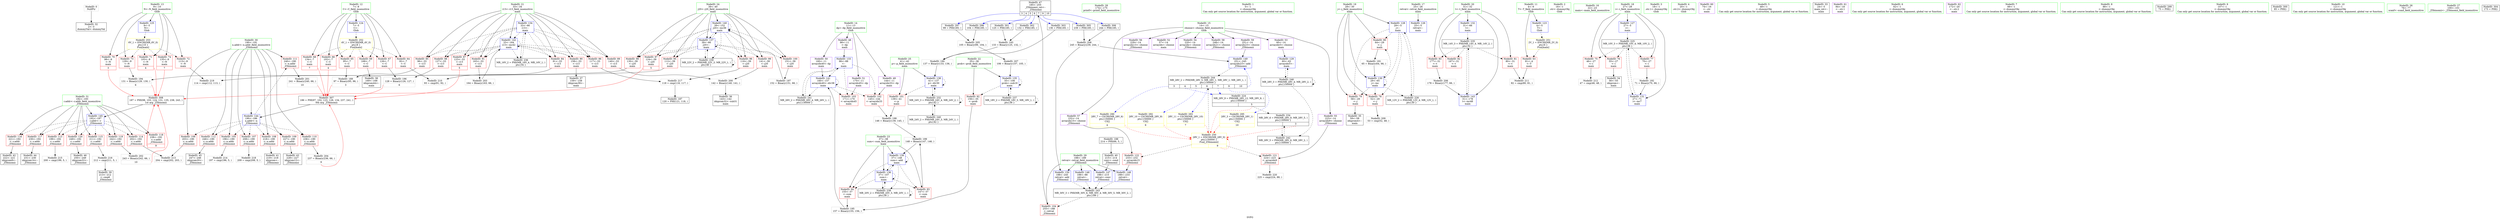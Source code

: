 digraph "SVFG" {
	label="SVFG";

	Node0x559403d27990 [shape=record,color=grey,label="{NodeID: 0\nNullPtr}"];
	Node0x559403d27990 -> Node0x559403d44e70[style=solid];
	Node0x559403d45c70 [shape=record,color=red,label="{NodeID: 97\n124\<--39\n\<--j20\nmain\n|{<s0>5}}"];
	Node0x559403d45c70:s0 -> Node0x559403d77ab0[style=solid,color=red];
	Node0x559403d44040 [shape=record,color=green,label="{NodeID: 14\n11\<--13\ndp\<--dp_field_insensitive\nGlob }"];
	Node0x559403d44040 -> Node0x559403d46bc0[style=solid];
	Node0x559403d44040 -> Node0x559403d46c90[style=solid];
	Node0x559403d44040 -> Node0x559403d46d60[style=solid];
	Node0x559403d44040 -> Node0x559403d46e30[style=solid];
	Node0x559403d49680 [shape=record,color=grey,label="{NodeID: 194\n131 = Binary(129, 130, )\n|{<s0>6}}"];
	Node0x559403d49680:s0 -> Node0x559403d77ab0[style=solid,color=red];
	Node0x559403d467d0 [shape=record,color=red,label="{NodeID: 111\n240\<--190\n\<--n.addr\n_Z5binomii\n}"];
	Node0x559403d467d0 -> Node0x559403d4a100[style=solid];
	Node0x559403d44b00 [shape=record,color=green,label="{NodeID: 28\n174\<--175\nprintf\<--printf_field_insensitive\n}"];
	Node0x559403d52af0 [shape=record,color=grey,label="{NodeID: 208\n245 = Binary(239, 244, )\n}"];
	Node0x559403d52af0 -> Node0x559403d4ce80[style=solid];
	Node0x559403d52af0 -> Node0x559403d4cf50[style=solid];
	Node0x559403d4bad0 [shape=record,color=blue,label="{NodeID: 125\n9\<--5\nN\<--\nGlob }"];
	Node0x559403d4bad0 -> Node0x559403d657d0[style=dashed];
	Node0x559403d456c0 [shape=record,color=black,label="{NodeID: 42\n222\<--221\nidxprom8\<--\n_Z5binomii\n}"];
	Node0x559403d771e0 [shape=record,color=black,label="{NodeID: 305\n239 = PHI(185, )\n}"];
	Node0x559403d771e0 -> Node0x559403d52af0[style=solid];
	Node0x559403d4c660 [shape=record,color=blue,label="{NodeID: 139\n37\<--148\nsum\<--add\nmain\n}"];
	Node0x559403d4c660 -> Node0x559403d49050[style=dashed];
	Node0x559403d4c660 -> Node0x559403d49120[style=dashed];
	Node0x559403d4c660 -> Node0x559403d4c3f0[style=dashed];
	Node0x559403d4c660 -> Node0x559403d4c660[style=dashed];
	Node0x559403d4c660 -> Node0x559403d61720[style=dashed];
	Node0x559403d47240 [shape=record,color=purple,label="{NodeID: 56\n229\<--14\narrayidx13\<--choose\n_Z5binomii\n}"];
	Node0x559403d60d20 [shape=record,color=black,label="{NodeID: 236\nMR_16V_2 = PHI(MR_16V_4, MR_16V_1, )\npts\{34 \}\n}"];
	Node0x559403d60d20 -> Node0x559403d4c250[style=dashed];
	Node0x559403d47da0 [shape=record,color=red,label="{NodeID: 70\n98\<--9\n\<--N\nmain\n|{<s0>3}}"];
	Node0x559403d47da0:s0 -> Node0x559403d77ab0[style=solid,color=red];
	Node0x559403d65500 [shape=record,color=yellow,style=double,label="{NodeID: 250\n28V_1 = ENCHI(MR_28V_0)\npts\{150000 \}\nFun[_Z5binomii]|{|<s3>9}}"];
	Node0x559403d65500 -> Node0x559403d4b730[style=dashed];
	Node0x559403d65500 -> Node0x559403d4b800[style=dashed];
	Node0x559403d65500 -> Node0x559403d63d30[style=dashed];
	Node0x559403d65500:s3 -> Node0x559403d65500[style=dashed,color=red];
	Node0x559403d48900 [shape=record,color=red,label="{NodeID: 84\n91\<--33\n\<--i13\nmain\n}"];
	Node0x559403d48900 -> Node0x559403d52df0[style=solid];
	Node0x559403d32f30 [shape=record,color=green,label="{NodeID: 1\n5\<--1\n\<--dummyObj\nCan only get source location for instruction, argument, global var or function.}"];
	Node0x559403d45d40 [shape=record,color=red,label="{NodeID: 98\n130\<--39\n\<--j20\nmain\n}"];
	Node0x559403d45d40 -> Node0x559403d49680[style=solid];
	Node0x559403d440d0 [shape=record,color=green,label="{NodeID: 15\n14\<--15\nchoose\<--choose_field_insensitive\nGlob }"];
	Node0x559403d440d0 -> Node0x559403d46f00[style=solid];
	Node0x559403d440d0 -> Node0x559403d46fd0[style=solid];
	Node0x559403d440d0 -> Node0x559403d470a0[style=solid];
	Node0x559403d440d0 -> Node0x559403d47170[style=solid];
	Node0x559403d440d0 -> Node0x559403d47240[style=solid];
	Node0x559403d440d0 -> Node0x559403d47310[style=solid];
	Node0x559403d440d0 -> Node0x559403d473e0[style=solid];
	Node0x559403d440d0 -> Node0x559403d474b0[style=solid];
	Node0x559403d49800 [shape=record,color=grey,label="{NodeID: 195\n157 = Binary(155, 156, )\n}"];
	Node0x559403d49800 -> Node0x559403d4c800[style=solid];
	Node0x559403d468a0 [shape=record,color=red,label="{NodeID: 112\n246\<--190\n\<--n.addr\n_Z5binomii\n}"];
	Node0x559403d468a0 -> Node0x559403d45930[style=solid];
	Node0x559403d44c00 [shape=record,color=green,label="{NodeID: 29\n188\<--189\nretval\<--retval_field_insensitive\n_Z5binomii\n}"];
	Node0x559403d44c00 -> Node0x559403d46220[style=solid];
	Node0x559403d44c00 -> Node0x559403d4cc10[style=solid];
	Node0x559403d44c00 -> Node0x559403d4cce0[style=solid];
	Node0x559403d44c00 -> Node0x559403d4cdb0[style=solid];
	Node0x559403d44c00 -> Node0x559403d4cf50[style=solid];
	Node0x559403d68910 [shape=record,color=yellow,style=double,label="{NodeID: 292\n28V_10 = CSCHI(MR_28V_9)\npts\{150000 \}\nCS[]|{<s0>6}}"];
	Node0x559403d68910:s0 -> Node0x559403d65500[style=dashed,color=red];
	Node0x559403d52c70 [shape=record,color=grey,label="{NodeID: 209\n53 = cmp(52, 48, )\n}"];
	Node0x559403d4bbd0 [shape=record,color=blue,label="{NodeID: 126\n25\<--5\nretval\<--\nmain\n}"];
	Node0x559403d45790 [shape=record,color=black,label="{NodeID: 43\n228\<--227\nidxprom12\<--\n_Z5binomii\n}"];
	Node0x559403d77350 [shape=record,color=black,label="{NodeID: 306\n244 = PHI(185, )\n}"];
	Node0x559403d77350 -> Node0x559403d52af0[style=solid];
	Node0x559403d4c730 [shape=record,color=blue,label="{NodeID: 140\n39\<--152\nj20\<--inc36\nmain\n}"];
	Node0x559403d4c730 -> Node0x559403d491f0[style=dashed];
	Node0x559403d4c730 -> Node0x559403d45ba0[style=dashed];
	Node0x559403d4c730 -> Node0x559403d45c70[style=dashed];
	Node0x559403d4c730 -> Node0x559403d45d40[style=dashed];
	Node0x559403d4c730 -> Node0x559403d45e10[style=dashed];
	Node0x559403d4c730 -> Node0x559403d45ee0[style=dashed];
	Node0x559403d4c730 -> Node0x559403d4c4c0[style=dashed];
	Node0x559403d4c730 -> Node0x559403d4c730[style=dashed];
	Node0x559403d4c730 -> Node0x559403d61c20[style=dashed];
	Node0x559403d47310 [shape=record,color=purple,label="{NodeID: 57\n232\<--14\narrayidx15\<--choose\n_Z5binomii\n}"];
	Node0x559403d47310 -> Node0x559403d4b800[style=solid];
	Node0x559403d61220 [shape=record,color=black,label="{NodeID: 237\nMR_18V_2 = PHI(MR_18V_3, MR_18V_1, )\npts\{36 \}\n}"];
	Node0x559403d61220 -> Node0x559403d4c320[style=dashed];
	Node0x559403d61220 -> Node0x559403d61220[style=dashed];
	Node0x559403d47e70 [shape=record,color=red,label="{NodeID: 71\n103\<--9\n\<--N\nmain\n|{<s0>4}}"];
	Node0x559403d47e70:s0 -> Node0x559403d77ab0[style=solid,color=red];
	Node0x559403d655e0 [shape=record,color=yellow,style=double,label="{NodeID: 251\n2V_1 = ENCHI(MR_2V_0)\npts\{6 \}\nFun[main]}"];
	Node0x559403d655e0 -> Node0x559403d477f0[style=dashed];
	Node0x559403d489d0 [shape=record,color=red,label="{NodeID: 85\n96\<--33\n\<--i13\nmain\n}"];
	Node0x559403d489d0 -> Node0x559403d4fe60[style=solid];
	Node0x559403d23dc0 [shape=record,color=green,label="{NodeID: 2\n16\<--1\n.str\<--dummyObj\nGlob }"];
	Node0x559403d45e10 [shape=record,color=red,label="{NodeID: 99\n141\<--39\n\<--j20\nmain\n}"];
	Node0x559403d45e10 -> Node0x559403d49f80[style=solid];
	Node0x559403d44160 [shape=record,color=green,label="{NodeID: 16\n22\<--23\nmain\<--main_field_insensitive\n}"];
	Node0x559403d49980 [shape=record,color=grey,label="{NodeID: 196\n128 = Binary(126, 127, )\n|{<s0>6}}"];
	Node0x559403d49980:s0 -> Node0x559403d77490[style=solid,color=red];
	Node0x559403d46970 [shape=record,color=red,label="{NodeID: 113\n199\<--192\n\<--r.addr\n_Z5binomii\n}"];
	Node0x559403d46970 -> Node0x559403d53570[style=solid];
	Node0x559403d44cd0 [shape=record,color=green,label="{NodeID: 30\n190\<--191\nn.addr\<--n.addr_field_insensitive\n_Z5binomii\n}"];
	Node0x559403d44cd0 -> Node0x559403d462f0[style=solid];
	Node0x559403d44cd0 -> Node0x559403d463c0[style=solid];
	Node0x559403d44cd0 -> Node0x559403d46490[style=solid];
	Node0x559403d44cd0 -> Node0x559403d46560[style=solid];
	Node0x559403d44cd0 -> Node0x559403d46630[style=solid];
	Node0x559403d44cd0 -> Node0x559403d46700[style=solid];
	Node0x559403d44cd0 -> Node0x559403d467d0[style=solid];
	Node0x559403d44cd0 -> Node0x559403d468a0[style=solid];
	Node0x559403d44cd0 -> Node0x559403d4ca70[style=solid];
	Node0x559403d68a70 [shape=record,color=yellow,style=double,label="{NodeID: 293\n28V_11 = CSCHI(MR_28V_10)\npts\{150000 \}\nCS[]|{<s0>7}}"];
	Node0x559403d68a70:s0 -> Node0x559403d65500[style=dashed,color=red];
	Node0x559403d52df0 [shape=record,color=grey,label="{NodeID: 210\n93 = cmp(91, 92, )\n}"];
	Node0x559403d4bca0 [shape=record,color=blue,label="{NodeID: 127\n27\<--5\ni\<--\nmain\n}"];
	Node0x559403d4bca0 -> Node0x559403d5d620[style=dashed];
	Node0x559403d45860 [shape=record,color=black,label="{NodeID: 44\n231\<--230\nidxprom14\<--\n_Z5binomii\n}"];
	Node0x559403d77490 [shape=record,color=black,label="{NodeID: 307\n186 = PHI(97, 102, 123, 128, 134, 237, 241, )\n0th arg _Z5binomii }"];
	Node0x559403d77490 -> Node0x559403d4ca70[style=solid];
	Node0x559403d5d120 [shape=record,color=black,label="{NodeID: 224\nMR_28V_9 = PHI(MR_28V_12, MR_28V_8, )\npts\{150000 \}\n|{|<s1>5}}"];
	Node0x559403d5d120 -> Node0x559403d60320[style=dashed];
	Node0x559403d5d120:s1 -> Node0x559403d65500[style=dashed,color=red];
	Node0x559403d4c800 [shape=record,color=blue,label="{NodeID: 141\n160\<--157\narrayidx40\<--div38\nmain\n}"];
	Node0x559403d4c800 -> Node0x559403d46080[style=dashed];
	Node0x559403d4c800 -> Node0x559403d46150[style=dashed];
	Node0x559403d4c800 -> Node0x559403d4c800[style=dashed];
	Node0x559403d4c800 -> Node0x559403d62620[style=dashed];
	Node0x559403d473e0 [shape=record,color=purple,label="{NodeID: 58\n248\<--14\narrayidx21\<--choose\n_Z5binomii\n}"];
	Node0x559403d61720 [shape=record,color=black,label="{NodeID: 238\nMR_20V_2 = PHI(MR_20V_3, MR_20V_1, )\npts\{38 \}\n}"];
	Node0x559403d61720 -> Node0x559403d4c3f0[style=dashed];
	Node0x559403d61720 -> Node0x559403d61720[style=dashed];
	Node0x559403d47f40 [shape=record,color=red,label="{NodeID: 72\n113\<--9\n\<--N\nmain\n}"];
	Node0x559403d47f40 -> Node0x559403d53b70[style=solid];
	Node0x559403d656f0 [shape=record,color=yellow,style=double,label="{NodeID: 252\n4V_1 = ENCHI(MR_4V_0)\npts\{8 \}\nFun[main]}"];
	Node0x559403d656f0 -> Node0x559403d478c0[style=dashed];
	Node0x559403d656f0 -> Node0x559403d47990[style=dashed];
	Node0x559403d656f0 -> Node0x559403d47a60[style=dashed];
	Node0x559403d656f0 -> Node0x559403d47b30[style=dashed];
	Node0x559403d656f0 -> Node0x559403d47c00[style=dashed];
	Node0x559403d656f0 -> Node0x559403d47cd0[style=dashed];
	Node0x559403d48aa0 [shape=record,color=red,label="{NodeID: 86\n117\<--33\n\<--i13\nmain\n}"];
	Node0x559403d48aa0 -> Node0x559403d53870[style=solid];
	Node0x559403d430c0 [shape=record,color=green,label="{NodeID: 3\n18\<--1\n.str.1\<--dummyObj\nGlob }"];
	Node0x559403d45ee0 [shape=record,color=red,label="{NodeID: 100\n151\<--39\n\<--j20\nmain\n}"];
	Node0x559403d45ee0 -> Node0x559403d49b00[style=solid];
	Node0x559403d441f0 [shape=record,color=green,label="{NodeID: 17\n25\<--26\nretval\<--retval_field_insensitive\nmain\n}"];
	Node0x559403d441f0 -> Node0x559403d4bbd0[style=solid];
	Node0x559403d49b00 [shape=record,color=grey,label="{NodeID: 197\n152 = Binary(151, 66, )\n}"];
	Node0x559403d49b00 -> Node0x559403d4c730[style=solid];
	Node0x559403d46a40 [shape=record,color=red,label="{NodeID: 114\n202\<--192\n\<--r.addr\n_Z5binomii\n}"];
	Node0x559403d46a40 -> Node0x559403d53270[style=solid];
	Node0x559403d44da0 [shape=record,color=green,label="{NodeID: 31\n192\<--193\nr.addr\<--r.addr_field_insensitive\n_Z5binomii\n}"];
	Node0x559403d44da0 -> Node0x559403d46970[style=solid];
	Node0x559403d44da0 -> Node0x559403d46a40[style=solid];
	Node0x559403d44da0 -> Node0x559403d46b10[style=solid];
	Node0x559403d44da0 -> Node0x559403d4b320[style=solid];
	Node0x559403d44da0 -> Node0x559403d4b3f0[style=solid];
	Node0x559403d44da0 -> Node0x559403d4b4c0[style=solid];
	Node0x559403d44da0 -> Node0x559403d4b590[style=solid];
	Node0x559403d44da0 -> Node0x559403d4b660[style=solid];
	Node0x559403d44da0 -> Node0x559403d4cb40[style=solid];
	Node0x559403d52f70 [shape=record,color=grey,label="{NodeID: 211\n82 = cmp(80, 81, )\n}"];
	Node0x559403d4bd70 [shape=record,color=blue,label="{NodeID: 128\n29\<--5\nj\<--\nmain\n}"];
	Node0x559403d4bd70 -> Node0x559403d48420[style=dashed];
	Node0x559403d4bd70 -> Node0x559403d484f0[style=dashed];
	Node0x559403d4bd70 -> Node0x559403d485c0[style=dashed];
	Node0x559403d4bd70 -> Node0x559403d4bf10[style=dashed];
	Node0x559403d4bd70 -> Node0x559403d5db20[style=dashed];
	Node0x559403d45930 [shape=record,color=black,label="{NodeID: 45\n247\<--246\nidxprom20\<--\n_Z5binomii\n}"];
	Node0x559403d77ab0 [shape=record,color=black,label="{NodeID: 308\n187 = PHI(98, 103, 124, 131, 135, 238, 243, )\n1st arg _Z5binomii }"];
	Node0x559403d77ab0 -> Node0x559403d4cb40[style=solid];
	Node0x559403d5d620 [shape=record,color=black,label="{NodeID: 225\nMR_10V_3 = PHI(MR_10V_4, MR_10V_2, )\npts\{28 \}\n}"];
	Node0x559403d5d620 -> Node0x559403d481b0[style=dashed];
	Node0x559403d5d620 -> Node0x559403d48280[style=dashed];
	Node0x559403d5d620 -> Node0x559403d48350[style=dashed];
	Node0x559403d5d620 -> Node0x559403d4bfe0[style=dashed];
	Node0x559403d4c8d0 [shape=record,color=blue,label="{NodeID: 142\n33\<--164\ni13\<--inc42\nmain\n}"];
	Node0x559403d4c8d0 -> Node0x559403d48900[style=dashed];
	Node0x559403d4c8d0 -> Node0x559403d489d0[style=dashed];
	Node0x559403d4c8d0 -> Node0x559403d48aa0[style=dashed];
	Node0x559403d4c8d0 -> Node0x559403d48b70[style=dashed];
	Node0x559403d4c8d0 -> Node0x559403d48c40[style=dashed];
	Node0x559403d4c8d0 -> Node0x559403d48d10[style=dashed];
	Node0x559403d4c8d0 -> Node0x559403d48de0[style=dashed];
	Node0x559403d4c8d0 -> Node0x559403d48eb0[style=dashed];
	Node0x559403d4c8d0 -> Node0x559403d4c8d0[style=dashed];
	Node0x559403d4c8d0 -> Node0x559403d60d20[style=dashed];
	Node0x559403d474b0 [shape=record,color=purple,label="{NodeID: 59\n251\<--14\narrayidx23\<--choose\n_Z5binomii\n}"];
	Node0x559403d474b0 -> Node0x559403d4ce80[style=solid];
	Node0x559403d61c20 [shape=record,color=black,label="{NodeID: 239\nMR_22V_2 = PHI(MR_22V_3, MR_22V_1, )\npts\{40 \}\n}"];
	Node0x559403d61c20 -> Node0x559403d4c4c0[style=dashed];
	Node0x559403d61c20 -> Node0x559403d61c20[style=dashed];
	Node0x559403d48010 [shape=record,color=red,label="{NodeID: 73\n129\<--9\n\<--N\nmain\n}"];
	Node0x559403d48010 -> Node0x559403d49680[style=solid];
	Node0x559403d657d0 [shape=record,color=yellow,style=double,label="{NodeID: 253\n6V_1 = ENCHI(MR_6V_0)\npts\{10 \}\nFun[main]}"];
	Node0x559403d657d0 -> Node0x559403d47da0[style=dashed];
	Node0x559403d657d0 -> Node0x559403d47e70[style=dashed];
	Node0x559403d657d0 -> Node0x559403d47f40[style=dashed];
	Node0x559403d657d0 -> Node0x559403d48010[style=dashed];
	Node0x559403d657d0 -> Node0x559403d480e0[style=dashed];
	Node0x559403d48b70 [shape=record,color=red,label="{NodeID: 87\n123\<--33\n\<--i13\nmain\n|{<s0>5}}"];
	Node0x559403d48b70:s0 -> Node0x559403d77490[style=solid,color=red];
	Node0x559403d26ad0 [shape=record,color=green,label="{NodeID: 4\n20\<--1\n.str.2\<--dummyObj\nGlob }"];
	Node0x559403d45fb0 [shape=record,color=red,label="{NodeID: 101\n139\<--41\n\<--p\nmain\n}"];
	Node0x559403d45fb0 -> Node0x559403d49c80[style=solid];
	Node0x559403d44280 [shape=record,color=green,label="{NodeID: 18\n27\<--28\ni\<--i_field_insensitive\nmain\n}"];
	Node0x559403d44280 -> Node0x559403d481b0[style=solid];
	Node0x559403d44280 -> Node0x559403d48280[style=solid];
	Node0x559403d44280 -> Node0x559403d48350[style=solid];
	Node0x559403d44280 -> Node0x559403d4bca0[style=solid];
	Node0x559403d44280 -> Node0x559403d4bfe0[style=solid];
	Node0x559403d49c80 [shape=record,color=grey,label="{NodeID: 198\n146 = Binary(139, 145, )\n}"];
	Node0x559403d49c80 -> Node0x559403d49e00[style=solid];
	Node0x559403d46b10 [shape=record,color=red,label="{NodeID: 115\n211\<--192\n\<--r.addr\n_Z5binomii\n}"];
	Node0x559403d46b10 -> Node0x559403d536f0[style=solid];
	Node0x559403d44e70 [shape=record,color=black,label="{NodeID: 32\n2\<--3\ndummyVal\<--dummyVal\n}"];
	Node0x559403d68d30 [shape=record,color=yellow,style=double,label="{NodeID: 295\n28V_3 = CSCHI(MR_28V_1)\npts\{150000 \}\nCS[]|{<s0>10}}"];
	Node0x559403d68d30:s0 -> Node0x559403d65500[style=dashed,color=red];
	Node0x559403d530f0 [shape=record,color=grey,label="{NodeID: 212\n47 = cmp(46, 48, )\n}"];
	Node0x559403d4be40 [shape=record,color=blue,label="{NodeID: 129\n60\<--62\narrayidx5\<--\nmain\n}"];
	Node0x559403d4be40 -> Node0x559403d64320[style=dashed];
	Node0x559403d45a00 [shape=record,color=black,label="{NodeID: 46\n250\<--249\nidxprom22\<--\n_Z5binomii\n}"];
	Node0x559403d5db20 [shape=record,color=black,label="{NodeID: 226\nMR_12V_2 = PHI(MR_12V_4, MR_12V_1, )\npts\{30 \}\n}"];
	Node0x559403d5db20 -> Node0x559403d4bd70[style=dashed];
	Node0x559403d4c9a0 [shape=record,color=blue,label="{NodeID: 143\n31\<--178\nt\<--inc48\nmain\n}"];
	Node0x559403d4c9a0 -> Node0x559403d60820[style=dashed];
	Node0x559403d47580 [shape=record,color=purple,label="{NodeID: 60\n74\<--16\n\<--.str\nmain\n}"];
	Node0x559403d62120 [shape=record,color=black,label="{NodeID: 240\nMR_24V_2 = PHI(MR_24V_3, MR_24V_1, )\npts\{42 \}\n}"];
	Node0x559403d62120 -> Node0x559403d5f920[style=dashed];
	Node0x559403d480e0 [shape=record,color=red,label="{NodeID: 74\n135\<--9\n\<--N\nmain\n|{<s0>7}}"];
	Node0x559403d480e0:s0 -> Node0x559403d77ab0[style=solid,color=red];
	Node0x559403d48c40 [shape=record,color=red,label="{NodeID: 88\n127\<--33\n\<--i13\nmain\n}"];
	Node0x559403d48c40 -> Node0x559403d49980[style=solid];
	Node0x559403d43380 [shape=record,color=green,label="{NodeID: 5\n48\<--1\n\<--dummyObj\nCan only get source location for instruction, argument, global var or function.}"];
	Node0x559403d46080 [shape=record,color=red,label="{NodeID: 102\n145\<--144\n\<--arrayidx33\nmain\n}"];
	Node0x559403d46080 -> Node0x559403d49c80[style=solid];
	Node0x559403d44350 [shape=record,color=green,label="{NodeID: 19\n29\<--30\nj\<--j_field_insensitive\nmain\n}"];
	Node0x559403d44350 -> Node0x559403d48420[style=solid];
	Node0x559403d44350 -> Node0x559403d484f0[style=solid];
	Node0x559403d44350 -> Node0x559403d485c0[style=solid];
	Node0x559403d44350 -> Node0x559403d4bd70[style=solid];
	Node0x559403d44350 -> Node0x559403d4bf10[style=solid];
	Node0x559403d49e00 [shape=record,color=grey,label="{NodeID: 199\n148 = Binary(147, 146, )\n}"];
	Node0x559403d49e00 -> Node0x559403d4c660[style=solid];
	Node0x559403d4b320 [shape=record,color=red,label="{NodeID: 116\n221\<--192\n\<--r.addr\n_Z5binomii\n}"];
	Node0x559403d4b320 -> Node0x559403d456c0[style=solid];
	Node0x559403d44f70 [shape=record,color=black,label="{NodeID: 33\n24\<--5\nmain_ret\<--\nmain\n}"];
	Node0x559403d53270 [shape=record,color=grey,label="{NodeID: 213\n204 = cmp(202, 203, )\n}"];
	Node0x559403d4bf10 [shape=record,color=blue,label="{NodeID: 130\n29\<--65\nj\<--inc\nmain\n}"];
	Node0x559403d4bf10 -> Node0x559403d48420[style=dashed];
	Node0x559403d4bf10 -> Node0x559403d484f0[style=dashed];
	Node0x559403d4bf10 -> Node0x559403d485c0[style=dashed];
	Node0x559403d4bf10 -> Node0x559403d4bf10[style=dashed];
	Node0x559403d4bf10 -> Node0x559403d5db20[style=dashed];
	Node0x559403d45ad0 [shape=record,color=black,label="{NodeID: 47\n185\<--255\n_Z5binomii_ret\<--\n_Z5binomii\n|{<s0>3|<s1>4|<s2>5|<s3>6|<s4>7|<s5>9|<s6>10}}"];
	Node0x559403d45ad0:s0 -> Node0x559403d76860[style=solid,color=blue];
	Node0x559403d45ad0:s1 -> Node0x559403d76a50[style=solid,color=blue];
	Node0x559403d45ad0:s2 -> Node0x559403d76cf0[style=solid,color=blue];
	Node0x559403d45ad0:s3 -> Node0x559403d76e90[style=solid,color=blue];
	Node0x559403d45ad0:s4 -> Node0x559403d76fd0[style=solid,color=blue];
	Node0x559403d45ad0:s5 -> Node0x559403d771e0[style=solid,color=blue];
	Node0x559403d45ad0:s6 -> Node0x559403d77350[style=solid,color=blue];
	Node0x559403d4ca70 [shape=record,color=blue,label="{NodeID: 144\n190\<--186\nn.addr\<--n\n_Z5binomii\n}"];
	Node0x559403d4ca70 -> Node0x559403d462f0[style=dashed];
	Node0x559403d4ca70 -> Node0x559403d463c0[style=dashed];
	Node0x559403d4ca70 -> Node0x559403d46490[style=dashed];
	Node0x559403d4ca70 -> Node0x559403d46560[style=dashed];
	Node0x559403d4ca70 -> Node0x559403d46630[style=dashed];
	Node0x559403d4ca70 -> Node0x559403d46700[style=dashed];
	Node0x559403d4ca70 -> Node0x559403d467d0[style=dashed];
	Node0x559403d4ca70 -> Node0x559403d468a0[style=dashed];
	Node0x559403d47650 [shape=record,color=purple,label="{NodeID: 61\n84\<--18\n\<--.str.1\nmain\n}"];
	Node0x559403d62620 [shape=record,color=black,label="{NodeID: 241\nMR_26V_2 = PHI(MR_26V_4, MR_26V_1, )\npts\{130000 \}\n}"];
	Node0x559403d62620 -> Node0x559403d4c180[style=dashed];
	Node0x559403d481b0 [shape=record,color=red,label="{NodeID: 75\n46\<--27\n\<--i\nmain\n}"];
	Node0x559403d481b0 -> Node0x559403d530f0[style=solid];
	Node0x559403d48d10 [shape=record,color=red,label="{NodeID: 89\n140\<--33\n\<--i13\nmain\n}"];
	Node0x559403d48d10 -> Node0x559403d49f80[style=solid];
	Node0x559403d43410 [shape=record,color=green,label="{NodeID: 6\n62\<--1\n\<--dummyObj\nCan only get source location for instruction, argument, global var or function.}"];
	Node0x559403d46150 [shape=record,color=red,label="{NodeID: 103\n171\<--170\n\<--arrayidx45\nmain\n}"];
	Node0x559403d44420 [shape=record,color=green,label="{NodeID: 20\n31\<--32\nt\<--t_field_insensitive\nmain\n}"];
	Node0x559403d44420 -> Node0x559403d48690[style=solid];
	Node0x559403d44420 -> Node0x559403d48760[style=solid];
	Node0x559403d44420 -> Node0x559403d48830[style=solid];
	Node0x559403d44420 -> Node0x559403d4c0b0[style=solid];
	Node0x559403d44420 -> Node0x559403d4c9a0[style=solid];
	Node0x559403d49f80 [shape=record,color=grey,label="{NodeID: 200\n142 = Binary(140, 141, )\n}"];
	Node0x559403d49f80 -> Node0x559403d451e0[style=solid];
	Node0x559403d4b3f0 [shape=record,color=red,label="{NodeID: 117\n230\<--192\n\<--r.addr\n_Z5binomii\n}"];
	Node0x559403d4b3f0 -> Node0x559403d45860[style=solid];
	Node0x559403d45040 [shape=record,color=black,label="{NodeID: 34\n56\<--55\nidxprom\<--\nmain\n}"];
	Node0x559403d76860 [shape=record,color=black,label="{NodeID: 297\n99 = PHI(185, )\n}"];
	Node0x559403d76860 -> Node0x559403d52670[style=solid];
	Node0x559403d533f0 [shape=record,color=grey,label="{NodeID: 214\n197 = cmp(196, 5, )\n}"];
	Node0x559403d4bfe0 [shape=record,color=blue,label="{NodeID: 131\n27\<--71\ni\<--inc7\nmain\n}"];
	Node0x559403d4bfe0 -> Node0x559403d5d620[style=dashed];
	Node0x559403d46bc0 [shape=record,color=purple,label="{NodeID: 48\n86\<--11\n\<--dp\nmain\n}"];
	Node0x559403d46bc0 -> Node0x559403d4c180[style=solid];
	Node0x559403d4cb40 [shape=record,color=blue,label="{NodeID: 145\n192\<--187\nr.addr\<--r\n_Z5binomii\n}"];
	Node0x559403d4cb40 -> Node0x559403d46970[style=dashed];
	Node0x559403d4cb40 -> Node0x559403d46a40[style=dashed];
	Node0x559403d4cb40 -> Node0x559403d46b10[style=dashed];
	Node0x559403d4cb40 -> Node0x559403d4b320[style=dashed];
	Node0x559403d4cb40 -> Node0x559403d4b3f0[style=dashed];
	Node0x559403d4cb40 -> Node0x559403d4b4c0[style=dashed];
	Node0x559403d4cb40 -> Node0x559403d4b590[style=dashed];
	Node0x559403d4cb40 -> Node0x559403d4b660[style=dashed];
	Node0x559403d47720 [shape=record,color=purple,label="{NodeID: 62\n172\<--20\n\<--.str.2\nmain\n}"];
	Node0x559403d62b20 [shape=record,color=black,label="{NodeID: 242\nMR_28V_5 = PHI(MR_28V_6, MR_28V_2, )\npts\{150000 \}\n}"];
	Node0x559403d62b20 -> Node0x559403d60320[style=dashed];
	Node0x559403d48280 [shape=record,color=red,label="{NodeID: 76\n55\<--27\n\<--i\nmain\n}"];
	Node0x559403d48280 -> Node0x559403d45040[style=solid];
	Node0x559403d48de0 [shape=record,color=red,label="{NodeID: 90\n158\<--33\n\<--i13\nmain\n}"];
	Node0x559403d48de0 -> Node0x559403d452b0[style=solid];
	Node0x559403d434a0 [shape=record,color=green,label="{NodeID: 7\n66\<--1\n\<--dummyObj\nCan only get source location for instruction, argument, global var or function.}"];
	Node0x559403af6e80 [shape=record,color=black,label="{NodeID: 187\n120 = PHI(121, 118, )\n}"];
	Node0x559403d46220 [shape=record,color=red,label="{NodeID: 104\n255\<--188\n\<--retval\n_Z5binomii\n}"];
	Node0x559403d46220 -> Node0x559403d45ad0[style=solid];
	Node0x559403d444f0 [shape=record,color=green,label="{NodeID: 21\n33\<--34\ni13\<--i13_field_insensitive\nmain\n}"];
	Node0x559403d444f0 -> Node0x559403d48900[style=solid];
	Node0x559403d444f0 -> Node0x559403d489d0[style=solid];
	Node0x559403d444f0 -> Node0x559403d48aa0[style=solid];
	Node0x559403d444f0 -> Node0x559403d48b70[style=solid];
	Node0x559403d444f0 -> Node0x559403d48c40[style=solid];
	Node0x559403d444f0 -> Node0x559403d48d10[style=solid];
	Node0x559403d444f0 -> Node0x559403d48de0[style=solid];
	Node0x559403d444f0 -> Node0x559403d48eb0[style=solid];
	Node0x559403d444f0 -> Node0x559403d4c250[style=solid];
	Node0x559403d444f0 -> Node0x559403d4c8d0[style=solid];
	Node0x559403d4a100 [shape=record,color=grey,label="{NodeID: 201\n241 = Binary(240, 66, )\n|{<s0>10}}"];
	Node0x559403d4a100:s0 -> Node0x559403d77490[style=solid,color=red];
	Node0x559403d4b4c0 [shape=record,color=red,label="{NodeID: 118\n238\<--192\n\<--r.addr\n_Z5binomii\n|{<s0>9}}"];
	Node0x559403d4b4c0:s0 -> Node0x559403d77ab0[style=solid,color=red];
	Node0x559403d45110 [shape=record,color=black,label="{NodeID: 35\n59\<--58\nidxprom4\<--\nmain\n}"];
	Node0x559403d76a50 [shape=record,color=black,label="{NodeID: 298\n104 = PHI(185, )\n}"];
	Node0x559403d76a50 -> Node0x559403d52670[style=solid];
	Node0x559403d53570 [shape=record,color=grey,label="{NodeID: 215\n200 = cmp(199, 5, )\n}"];
	Node0x559403d4c0b0 [shape=record,color=blue,label="{NodeID: 132\n31\<--66\nt\<--\nmain\n}"];
	Node0x559403d4c0b0 -> Node0x559403d60820[style=dashed];
	Node0x559403d46c90 [shape=record,color=purple,label="{NodeID: 49\n144\<--11\narrayidx33\<--dp\nmain\n}"];
	Node0x559403d46c90 -> Node0x559403d46080[style=solid];
	Node0x559403d4cc10 [shape=record,color=blue,label="{NodeID: 146\n188\<--88\nretval\<--\n_Z5binomii\n}"];
	Node0x559403d4cc10 -> Node0x559403d63020[style=dashed];
	Node0x559403d477f0 [shape=record,color=red,label="{NodeID: 63\n81\<--4\n\<--T\nmain\n}"];
	Node0x559403d477f0 -> Node0x559403d52f70[style=solid];
	Node0x559403d63020 [shape=record,color=black,label="{NodeID: 243\nMR_30V_3 = PHI(MR_30V_6, MR_30V_4, MR_30V_5, MR_30V_2, )\npts\{189 \}\n}"];
	Node0x559403d63020 -> Node0x559403d46220[style=dashed];
	Node0x559403d48350 [shape=record,color=red,label="{NodeID: 77\n70\<--27\n\<--i\nmain\n}"];
	Node0x559403d48350 -> Node0x559403d49380[style=solid];
	Node0x559403d48eb0 [shape=record,color=red,label="{NodeID: 91\n163\<--33\n\<--i13\nmain\n}"];
	Node0x559403d48eb0 -> Node0x559403d52370[style=solid];
	Node0x559403d43530 [shape=record,color=green,label="{NodeID: 8\n88\<--1\n\<--dummyObj\nCan only get source location for instruction, argument, global var or function.}"];
	Node0x559403d4f8c0 [shape=record,color=black,label="{NodeID: 188\n214 = PHI(66, 5, )\n}"];
	Node0x559403d4f8c0 -> Node0x559403d45520[style=solid];
	Node0x559403d462f0 [shape=record,color=red,label="{NodeID: 105\n196\<--190\n\<--n.addr\n_Z5binomii\n}"];
	Node0x559403d462f0 -> Node0x559403d533f0[style=solid];
	Node0x559403d445c0 [shape=record,color=green,label="{NodeID: 22\n35\<--36\nprob\<--prob_field_insensitive\nmain\n}"];
	Node0x559403d445c0 -> Node0x559403d48f80[style=solid];
	Node0x559403d445c0 -> Node0x559403d4c320[style=solid];
	Node0x559403d52230 [shape=record,color=grey,label="{NodeID: 202\n243 = Binary(242, 66, )\n|{<s0>10}}"];
	Node0x559403d52230:s0 -> Node0x559403d77ab0[style=solid,color=red];
	Node0x559403d4b590 [shape=record,color=red,label="{NodeID: 119\n242\<--192\n\<--r.addr\n_Z5binomii\n}"];
	Node0x559403d4b590 -> Node0x559403d52230[style=solid];
	Node0x559403d451e0 [shape=record,color=black,label="{NodeID: 36\n143\<--142\nidxprom32\<--sub31\nmain\n}"];
	Node0x559403d76b50 [shape=record,color=black,label="{NodeID: 299\n75 = PHI()\n}"];
	Node0x559403d536f0 [shape=record,color=grey,label="{NodeID: 216\n212 = cmp(211, 5, )\n}"];
	Node0x559403d536f0 -> Node0x559403d45450[style=solid];
	Node0x559403d4c180 [shape=record,color=blue,label="{NodeID: 133\n86\<--88\n\<--\nmain\n}"];
	Node0x559403d4c180 -> Node0x559403d46080[style=dashed];
	Node0x559403d4c180 -> Node0x559403d46150[style=dashed];
	Node0x559403d4c180 -> Node0x559403d4c800[style=dashed];
	Node0x559403d4c180 -> Node0x559403d62620[style=dashed];
	Node0x559403d46d60 [shape=record,color=purple,label="{NodeID: 50\n160\<--11\narrayidx40\<--dp\nmain\n}"];
	Node0x559403d46d60 -> Node0x559403d4c800[style=solid];
	Node0x559403d4cce0 [shape=record,color=blue,label="{NodeID: 147\n188\<--215\nretval\<--conv\n_Z5binomii\n}"];
	Node0x559403d4cce0 -> Node0x559403d63020[style=dashed];
	Node0x559403d478c0 [shape=record,color=red,label="{NodeID: 64\n92\<--7\n\<--C\nmain\n}"];
	Node0x559403d478c0 -> Node0x559403d52df0[style=solid];
	Node0x559403d63d30 [shape=record,color=black,label="{NodeID: 244\nMR_28V_2 = PHI(MR_28V_5, MR_28V_1, MR_28V_1, MR_28V_1, )\npts\{150000 \}\n|{<s0>3|<s1>4|<s2>5|<s3>6|<s4>7|<s5>9|<s6>10}}"];
	Node0x559403d63d30:s0 -> Node0x559403d68650[style=dashed,color=blue];
	Node0x559403d63d30:s1 -> Node0x559403d5d120[style=dashed,color=blue];
	Node0x559403d63d30:s2 -> Node0x559403d68910[style=dashed,color=blue];
	Node0x559403d63d30:s3 -> Node0x559403d68a70[style=dashed,color=blue];
	Node0x559403d63d30:s4 -> Node0x559403d5d120[style=dashed,color=blue];
	Node0x559403d63d30:s5 -> Node0x559403d68d30[style=dashed,color=blue];
	Node0x559403d63d30:s6 -> Node0x559403d4ce80[style=dashed,color=blue];
	Node0x559403d48420 [shape=record,color=red,label="{NodeID: 78\n52\<--29\n\<--j\nmain\n}"];
	Node0x559403d48420 -> Node0x559403d52c70[style=solid];
	Node0x559403d48f80 [shape=record,color=red,label="{NodeID: 92\n156\<--35\n\<--prob\nmain\n}"];
	Node0x559403d48f80 -> Node0x559403d49800[style=solid];
	Node0x559403d43d70 [shape=record,color=green,label="{NodeID: 9\n107\<--1\n\<--dummyObj\nCan only get source location for instruction, argument, global var or function.}"];
	Node0x559403d4fe60 [shape=record,color=grey,label="{NodeID: 189\n97 = Binary(95, 96, )\n|{<s0>3}}"];
	Node0x559403d4fe60:s0 -> Node0x559403d77490[style=solid,color=red];
	Node0x559403d463c0 [shape=record,color=red,label="{NodeID: 106\n203\<--190\n\<--n.addr\n_Z5binomii\n}"];
	Node0x559403d463c0 -> Node0x559403d53270[style=solid];
	Node0x559403d44690 [shape=record,color=green,label="{NodeID: 23\n37\<--38\nsum\<--sum_field_insensitive\nmain\n}"];
	Node0x559403d44690 -> Node0x559403d49050[style=solid];
	Node0x559403d44690 -> Node0x559403d49120[style=solid];
	Node0x559403d44690 -> Node0x559403d4c3f0[style=solid];
	Node0x559403d44690 -> Node0x559403d4c660[style=solid];
	Node0x559403d52370 [shape=record,color=grey,label="{NodeID: 203\n164 = Binary(163, 66, )\n}"];
	Node0x559403d52370 -> Node0x559403d4c8d0[style=solid];
	Node0x559403d4b660 [shape=record,color=red,label="{NodeID: 120\n249\<--192\n\<--r.addr\n_Z5binomii\n}"];
	Node0x559403d4b660 -> Node0x559403d45a00[style=solid];
	Node0x559403d452b0 [shape=record,color=black,label="{NodeID: 37\n159\<--158\nidxprom39\<--\nmain\n}"];
	Node0x559403d76c20 [shape=record,color=black,label="{NodeID: 300\n85 = PHI()\n}"];
	Node0x559403d53870 [shape=record,color=grey,label="{NodeID: 217\n118 = cmp(116, 117, )\n}"];
	Node0x559403d53870 -> Node0x559403af6e80[style=solid];
	Node0x559403d4c250 [shape=record,color=blue,label="{NodeID: 134\n33\<--66\ni13\<--\nmain\n}"];
	Node0x559403d4c250 -> Node0x559403d48900[style=dashed];
	Node0x559403d4c250 -> Node0x559403d489d0[style=dashed];
	Node0x559403d4c250 -> Node0x559403d48aa0[style=dashed];
	Node0x559403d4c250 -> Node0x559403d48b70[style=dashed];
	Node0x559403d4c250 -> Node0x559403d48c40[style=dashed];
	Node0x559403d4c250 -> Node0x559403d48d10[style=dashed];
	Node0x559403d4c250 -> Node0x559403d48de0[style=dashed];
	Node0x559403d4c250 -> Node0x559403d48eb0[style=dashed];
	Node0x559403d4c250 -> Node0x559403d4c8d0[style=dashed];
	Node0x559403d4c250 -> Node0x559403d60d20[style=dashed];
	Node0x559403d46e30 [shape=record,color=purple,label="{NodeID: 51\n170\<--11\narrayidx45\<--dp\nmain\n}"];
	Node0x559403d46e30 -> Node0x559403d46150[style=solid];
	Node0x559403d4cdb0 [shape=record,color=blue,label="{NodeID: 148\n188\<--233\nretval\<--\n_Z5binomii\n}"];
	Node0x559403d4cdb0 -> Node0x559403d63020[style=dashed];
	Node0x559403d47990 [shape=record,color=red,label="{NodeID: 65\n95\<--7\n\<--C\nmain\n}"];
	Node0x559403d47990 -> Node0x559403d4fe60[style=solid];
	Node0x559403d484f0 [shape=record,color=red,label="{NodeID: 79\n58\<--29\n\<--j\nmain\n}"];
	Node0x559403d484f0 -> Node0x559403d45110[style=solid];
	Node0x559403d49050 [shape=record,color=red,label="{NodeID: 93\n147\<--37\n\<--sum\nmain\n}"];
	Node0x559403d49050 -> Node0x559403d49e00[style=solid];
	Node0x559403d43e00 [shape=record,color=green,label="{NodeID: 10\n121\<--1\n\<--dummyObj\nCan only get source location for instruction, argument, global var or function.}"];
	Node0x559403d4ffe0 [shape=record,color=grey,label="{NodeID: 190\n137 = Binary(133, 136, )\n}"];
	Node0x559403d4ffe0 -> Node0x559403d4c590[style=solid];
	Node0x559403d46490 [shape=record,color=red,label="{NodeID: 107\n208\<--190\n\<--n.addr\n_Z5binomii\n}"];
	Node0x559403d46490 -> Node0x559403d539f0[style=solid];
	Node0x559403d44760 [shape=record,color=green,label="{NodeID: 24\n39\<--40\nj20\<--j20_field_insensitive\nmain\n}"];
	Node0x559403d44760 -> Node0x559403d491f0[style=solid];
	Node0x559403d44760 -> Node0x559403d45ba0[style=solid];
	Node0x559403d44760 -> Node0x559403d45c70[style=solid];
	Node0x559403d44760 -> Node0x559403d45d40[style=solid];
	Node0x559403d44760 -> Node0x559403d45e10[style=solid];
	Node0x559403d44760 -> Node0x559403d45ee0[style=solid];
	Node0x559403d44760 -> Node0x559403d4c4c0[style=solid];
	Node0x559403d44760 -> Node0x559403d4c730[style=solid];
	Node0x559403d524f0 [shape=record,color=grey,label="{NodeID: 204\n237 = Binary(236, 66, )\n|{<s0>9}}"];
	Node0x559403d524f0:s0 -> Node0x559403d77490[style=solid,color=red];
	Node0x559403d4b730 [shape=record,color=red,label="{NodeID: 121\n224\<--223\n\<--arrayidx9\n_Z5binomii\n}"];
	Node0x559403d4b730 -> Node0x559403d53cf0[style=solid];
	Node0x559403d45380 [shape=record,color=black,label="{NodeID: 38\n169\<--168\nidxprom44\<--\nmain\n}"];
	Node0x559403d76cf0 [shape=record,color=black,label="{NodeID: 301\n125 = PHI(185, )\n}"];
	Node0x559403d76cf0 -> Node0x559403d49500[style=solid];
	Node0x559403d539f0 [shape=record,color=grey,label="{NodeID: 218\n209 = cmp(208, 5, )\n}"];
	Node0x559403d4c320 [shape=record,color=blue,label="{NodeID: 135\n35\<--106\nprob\<--sub19\nmain\n}"];
	Node0x559403d4c320 -> Node0x559403d48f80[style=dashed];
	Node0x559403d4c320 -> Node0x559403d4c320[style=dashed];
	Node0x559403d4c320 -> Node0x559403d61220[style=dashed];
	Node0x559403d46f00 [shape=record,color=purple,label="{NodeID: 52\n57\<--14\narrayidx\<--choose\nmain\n}"];
	Node0x559403d5f920 [shape=record,color=black,label="{NodeID: 232\nMR_24V_3 = PHI(MR_24V_4, MR_24V_2, )\npts\{42 \}\n}"];
	Node0x559403d5f920 -> Node0x559403d4c590[style=dashed];
	Node0x559403d5f920 -> Node0x559403d5f920[style=dashed];
	Node0x559403d5f920 -> Node0x559403d62120[style=dashed];
	Node0x559403d4ce80 [shape=record,color=blue,label="{NodeID: 149\n251\<--245\narrayidx23\<--add\n_Z5binomii\n}"];
	Node0x559403d4ce80 -> Node0x559403d63d30[style=dashed];
	Node0x559403d47a60 [shape=record,color=red,label="{NodeID: 66\n102\<--7\n\<--C\nmain\n|{<s0>4}}"];
	Node0x559403d47a60:s0 -> Node0x559403d77490[style=solid,color=red];
	Node0x559403d64320 [shape=record,color=black,label="{NodeID: 246\nMR_28V_3 = PHI(MR_28V_4, MR_28V_2, )\npts\{150000 \}\n}"];
	Node0x559403d64320 -> Node0x559403d4be40[style=dashed];
	Node0x559403d64320 -> Node0x559403d62b20[style=dashed];
	Node0x559403d64320 -> Node0x559403d64320[style=dashed];
	Node0x559403d485c0 [shape=record,color=red,label="{NodeID: 80\n64\<--29\n\<--j\nmain\n}"];
	Node0x559403d485c0 -> Node0x559403d50160[style=solid];
	Node0x559403d49120 [shape=record,color=red,label="{NodeID: 94\n155\<--37\n\<--sum\nmain\n}"];
	Node0x559403d49120 -> Node0x559403d49800[style=solid];
	Node0x559403d43e90 [shape=record,color=green,label="{NodeID: 11\n4\<--6\nT\<--T_field_insensitive\nGlob }"];
	Node0x559403d43e90 -> Node0x559403d477f0[style=solid];
	Node0x559403d43e90 -> Node0x559403d4b8d0[style=solid];
	Node0x559403d50160 [shape=record,color=grey,label="{NodeID: 191\n65 = Binary(64, 66, )\n}"];
	Node0x559403d50160 -> Node0x559403d4bf10[style=solid];
	Node0x559403d46560 [shape=record,color=red,label="{NodeID: 108\n218\<--190\n\<--n.addr\n_Z5binomii\n}"];
	Node0x559403d46560 -> Node0x559403d455f0[style=solid];
	Node0x559403d44830 [shape=record,color=green,label="{NodeID: 25\n41\<--42\np\<--p_field_insensitive\nmain\n}"];
	Node0x559403d44830 -> Node0x559403d45fb0[style=solid];
	Node0x559403d44830 -> Node0x559403d4c590[style=solid];
	Node0x559403d52670 [shape=record,color=grey,label="{NodeID: 205\n105 = Binary(99, 104, )\n}"];
	Node0x559403d52670 -> Node0x559403d52970[style=solid];
	Node0x559403d4b800 [shape=record,color=red,label="{NodeID: 122\n233\<--232\n\<--arrayidx15\n_Z5binomii\n}"];
	Node0x559403d4b800 -> Node0x559403d4cdb0[style=solid];
	Node0x559403d45450 [shape=record,color=black,label="{NodeID: 39\n213\<--212\n\<--cmp6\n_Z5binomii\n}"];
	Node0x559403d76e90 [shape=record,color=black,label="{NodeID: 302\n132 = PHI(185, )\n}"];
	Node0x559403d76e90 -> Node0x559403d49500[style=solid];
	Node0x559403d53b70 [shape=record,color=grey,label="{NodeID: 219\n114 = cmp(112, 113, )\n}"];
	Node0x559403d4c3f0 [shape=record,color=blue,label="{NodeID: 136\n37\<--107\nsum\<--\nmain\n}"];
	Node0x559403d4c3f0 -> Node0x559403d49050[style=dashed];
	Node0x559403d4c3f0 -> Node0x559403d49120[style=dashed];
	Node0x559403d4c3f0 -> Node0x559403d4c3f0[style=dashed];
	Node0x559403d4c3f0 -> Node0x559403d4c660[style=dashed];
	Node0x559403d4c3f0 -> Node0x559403d61720[style=dashed];
	Node0x559403d46fd0 [shape=record,color=purple,label="{NodeID: 53\n60\<--14\narrayidx5\<--choose\nmain\n}"];
	Node0x559403d46fd0 -> Node0x559403d4be40[style=solid];
	Node0x559403d4cf50 [shape=record,color=blue,label="{NodeID: 150\n188\<--245\nretval\<--add\n_Z5binomii\n}"];
	Node0x559403d4cf50 -> Node0x559403d63020[style=dashed];
	Node0x559403d47b30 [shape=record,color=red,label="{NodeID: 67\n126\<--7\n\<--C\nmain\n}"];
	Node0x559403d47b30 -> Node0x559403d49980[style=solid];
	Node0x559403d48690 [shape=record,color=red,label="{NodeID: 81\n80\<--31\n\<--t\nmain\n}"];
	Node0x559403d48690 -> Node0x559403d52f70[style=solid];
	Node0x559403d491f0 [shape=record,color=red,label="{NodeID: 95\n112\<--39\n\<--j20\nmain\n}"];
	Node0x559403d491f0 -> Node0x559403d53b70[style=solid];
	Node0x559403d43f20 [shape=record,color=green,label="{NodeID: 12\n7\<--8\nC\<--C_field_insensitive\nGlob }"];
	Node0x559403d43f20 -> Node0x559403d478c0[style=solid];
	Node0x559403d43f20 -> Node0x559403d47990[style=solid];
	Node0x559403d43f20 -> Node0x559403d47a60[style=solid];
	Node0x559403d43f20 -> Node0x559403d47b30[style=solid];
	Node0x559403d43f20 -> Node0x559403d47c00[style=solid];
	Node0x559403d43f20 -> Node0x559403d47cd0[style=solid];
	Node0x559403d43f20 -> Node0x559403d4b9d0[style=solid];
	Node0x559403d49380 [shape=record,color=grey,label="{NodeID: 192\n71 = Binary(70, 66, )\n}"];
	Node0x559403d49380 -> Node0x559403d4bfe0[style=solid];
	Node0x559403d46630 [shape=record,color=red,label="{NodeID: 109\n227\<--190\n\<--n.addr\n_Z5binomii\n}"];
	Node0x559403d46630 -> Node0x559403d45790[style=solid];
	Node0x559403d44900 [shape=record,color=green,label="{NodeID: 26\n76\<--77\nscanf\<--scanf_field_insensitive\n}"];
	Node0x559403d527f0 [shape=record,color=grey,label="{NodeID: 206\n178 = Binary(177, 66, )\n}"];
	Node0x559403d527f0 -> Node0x559403d4c9a0[style=solid];
	Node0x559403d4b8d0 [shape=record,color=blue,label="{NodeID: 123\n4\<--5\nT\<--\nGlob }"];
	Node0x559403d4b8d0 -> Node0x559403d655e0[style=dashed];
	Node0x559403d45520 [shape=record,color=black,label="{NodeID: 40\n215\<--214\nconv\<--cond\n_Z5binomii\n}"];
	Node0x559403d45520 -> Node0x559403d4cce0[style=solid];
	Node0x559403d76fd0 [shape=record,color=black,label="{NodeID: 303\n136 = PHI(185, )\n}"];
	Node0x559403d76fd0 -> Node0x559403d4ffe0[style=solid];
	Node0x559403d53cf0 [shape=record,color=grey,label="{NodeID: 220\n225 = cmp(224, 88, )\n}"];
	Node0x559403d4c4c0 [shape=record,color=blue,label="{NodeID: 137\n39\<--66\nj20\<--\nmain\n}"];
	Node0x559403d4c4c0 -> Node0x559403d491f0[style=dashed];
	Node0x559403d4c4c0 -> Node0x559403d45ba0[style=dashed];
	Node0x559403d4c4c0 -> Node0x559403d45c70[style=dashed];
	Node0x559403d4c4c0 -> Node0x559403d45d40[style=dashed];
	Node0x559403d4c4c0 -> Node0x559403d45e10[style=dashed];
	Node0x559403d4c4c0 -> Node0x559403d45ee0[style=dashed];
	Node0x559403d4c4c0 -> Node0x559403d4c4c0[style=dashed];
	Node0x559403d4c4c0 -> Node0x559403d4c730[style=dashed];
	Node0x559403d4c4c0 -> Node0x559403d61c20[style=dashed];
	Node0x559403d470a0 [shape=record,color=purple,label="{NodeID: 54\n220\<--14\narrayidx\<--choose\n_Z5binomii\n}"];
	Node0x559403d60320 [shape=record,color=black,label="{NodeID: 234\nMR_28V_6 = PHI(MR_28V_9, MR_28V_5, )\npts\{150000 \}\n|{|<s1>3}}"];
	Node0x559403d60320 -> Node0x559403d62b20[style=dashed];
	Node0x559403d60320:s1 -> Node0x559403d65500[style=dashed,color=red];
	Node0x559403d47c00 [shape=record,color=red,label="{NodeID: 68\n134\<--7\n\<--C\nmain\n|{<s0>7}}"];
	Node0x559403d47c00:s0 -> Node0x559403d77490[style=solid,color=red];
	Node0x559403d48760 [shape=record,color=red,label="{NodeID: 82\n167\<--31\n\<--t\nmain\n}"];
	Node0x559403d45ba0 [shape=record,color=red,label="{NodeID: 96\n116\<--39\n\<--j20\nmain\n}"];
	Node0x559403d45ba0 -> Node0x559403d53870[style=solid];
	Node0x559403d43fb0 [shape=record,color=green,label="{NodeID: 13\n9\<--10\nN\<--N_field_insensitive\nGlob }"];
	Node0x559403d43fb0 -> Node0x559403d47da0[style=solid];
	Node0x559403d43fb0 -> Node0x559403d47e70[style=solid];
	Node0x559403d43fb0 -> Node0x559403d47f40[style=solid];
	Node0x559403d43fb0 -> Node0x559403d48010[style=solid];
	Node0x559403d43fb0 -> Node0x559403d480e0[style=solid];
	Node0x559403d43fb0 -> Node0x559403d4bad0[style=solid];
	Node0x559403d49500 [shape=record,color=grey,label="{NodeID: 193\n133 = Binary(125, 132, )\n}"];
	Node0x559403d49500 -> Node0x559403d4ffe0[style=solid];
	Node0x559403d46700 [shape=record,color=red,label="{NodeID: 110\n236\<--190\n\<--n.addr\n_Z5binomii\n}"];
	Node0x559403d46700 -> Node0x559403d524f0[style=solid];
	Node0x559403d44a00 [shape=record,color=green,label="{NodeID: 27\n100\<--101\n_Z5binomii\<--_Z5binomii_field_insensitive\n}"];
	Node0x559403d68650 [shape=record,color=yellow,style=double,label="{NodeID: 290\n28V_7 = CSCHI(MR_28V_6)\npts\{150000 \}\nCS[]|{<s0>4}}"];
	Node0x559403d68650:s0 -> Node0x559403d65500[style=dashed,color=red];
	Node0x559403d52970 [shape=record,color=grey,label="{NodeID: 207\n106 = Binary(107, 105, )\n}"];
	Node0x559403d52970 -> Node0x559403d4c320[style=solid];
	Node0x559403d4b9d0 [shape=record,color=blue,label="{NodeID: 124\n7\<--5\nC\<--\nGlob }"];
	Node0x559403d4b9d0 -> Node0x559403d656f0[style=dashed];
	Node0x559403d455f0 [shape=record,color=black,label="{NodeID: 41\n219\<--218\nidxprom\<--\n_Z5binomii\n}"];
	Node0x559403d77110 [shape=record,color=black,label="{NodeID: 304\n173 = PHI()\n}"];
	Node0x559403d4c590 [shape=record,color=blue,label="{NodeID: 138\n41\<--137\np\<--div30\nmain\n}"];
	Node0x559403d4c590 -> Node0x559403d45fb0[style=dashed];
	Node0x559403d4c590 -> Node0x559403d4c590[style=dashed];
	Node0x559403d4c590 -> Node0x559403d5f920[style=dashed];
	Node0x559403d47170 [shape=record,color=purple,label="{NodeID: 55\n223\<--14\narrayidx9\<--choose\n_Z5binomii\n}"];
	Node0x559403d47170 -> Node0x559403d4b730[style=solid];
	Node0x559403d60820 [shape=record,color=black,label="{NodeID: 235\nMR_14V_3 = PHI(MR_14V_4, MR_14V_2, )\npts\{32 \}\n}"];
	Node0x559403d60820 -> Node0x559403d48690[style=dashed];
	Node0x559403d60820 -> Node0x559403d48760[style=dashed];
	Node0x559403d60820 -> Node0x559403d48830[style=dashed];
	Node0x559403d60820 -> Node0x559403d4c9a0[style=dashed];
	Node0x559403d47cd0 [shape=record,color=red,label="{NodeID: 69\n168\<--7\n\<--C\nmain\n}"];
	Node0x559403d47cd0 -> Node0x559403d45380[style=solid];
	Node0x559403d48830 [shape=record,color=red,label="{NodeID: 83\n177\<--31\n\<--t\nmain\n}"];
	Node0x559403d48830 -> Node0x559403d527f0[style=solid];
}
